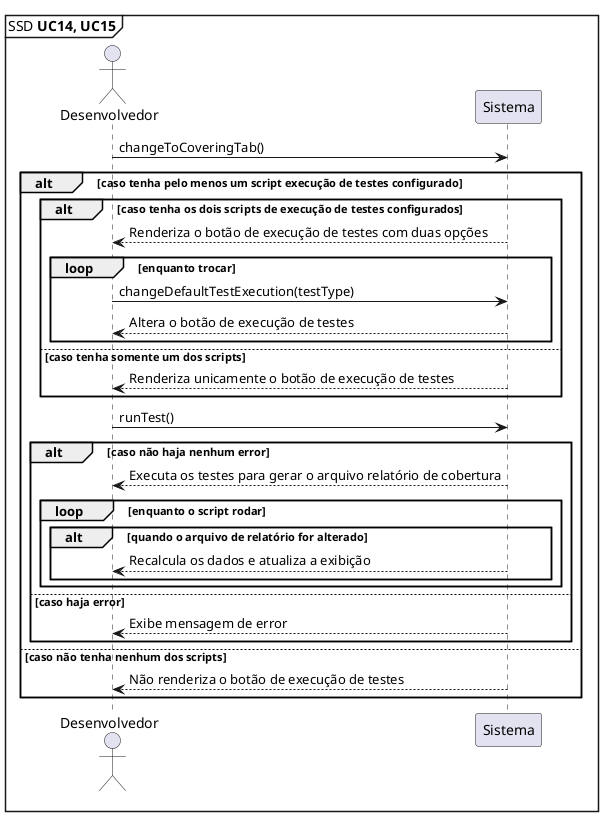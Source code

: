@startuml

mainframe SSD **UC14, UC15** 

'UC14: Como desenvolvedor, desejo executar testes através da interface da extensão.
'UC15: Como desenvolvedor, desejo executar testes em modo de recarregamento automático através da interface da extensão.

actor       Desenvolvedor as Dev
participant Sistema       as System

Dev -> System: changeToCoveringTab()

alt caso tenha pelo menos um script execução de testes configurado
  alt caso tenha os dois scripts de execução de testes configurados
    
    Dev <-- System: Renderiza o botão de execução de testes com duas opções

    loop enquanto trocar
      Dev -> System: changeDefaultTestExecution(testType)
      Dev <-- System: Altera o botão de execução de testes
    end
    
  else caso tenha somente um dos scripts
    
    Dev <-- System: Renderiza unicamente o botão de execução de testes

  end

  Dev -> System: runTest()
  
  alt caso não haja nenhum error

    Dev <-- System: Executa os testes para gerar o arquivo relatório de cobertura

    loop enquanto o script rodar
      
      alt quando o arquivo de relatório for alterado
        
        Dev <-- System: Recalcula os dados e atualiza a exibição
      
      end

    end
  
  else caso haja error

    Dev <-- System: Exibe mensagem de error
  
  end

else caso não tenha nenhum dos scripts

  Dev <-- System: Não renderiza o botão de execução de testes

end

@enduml
